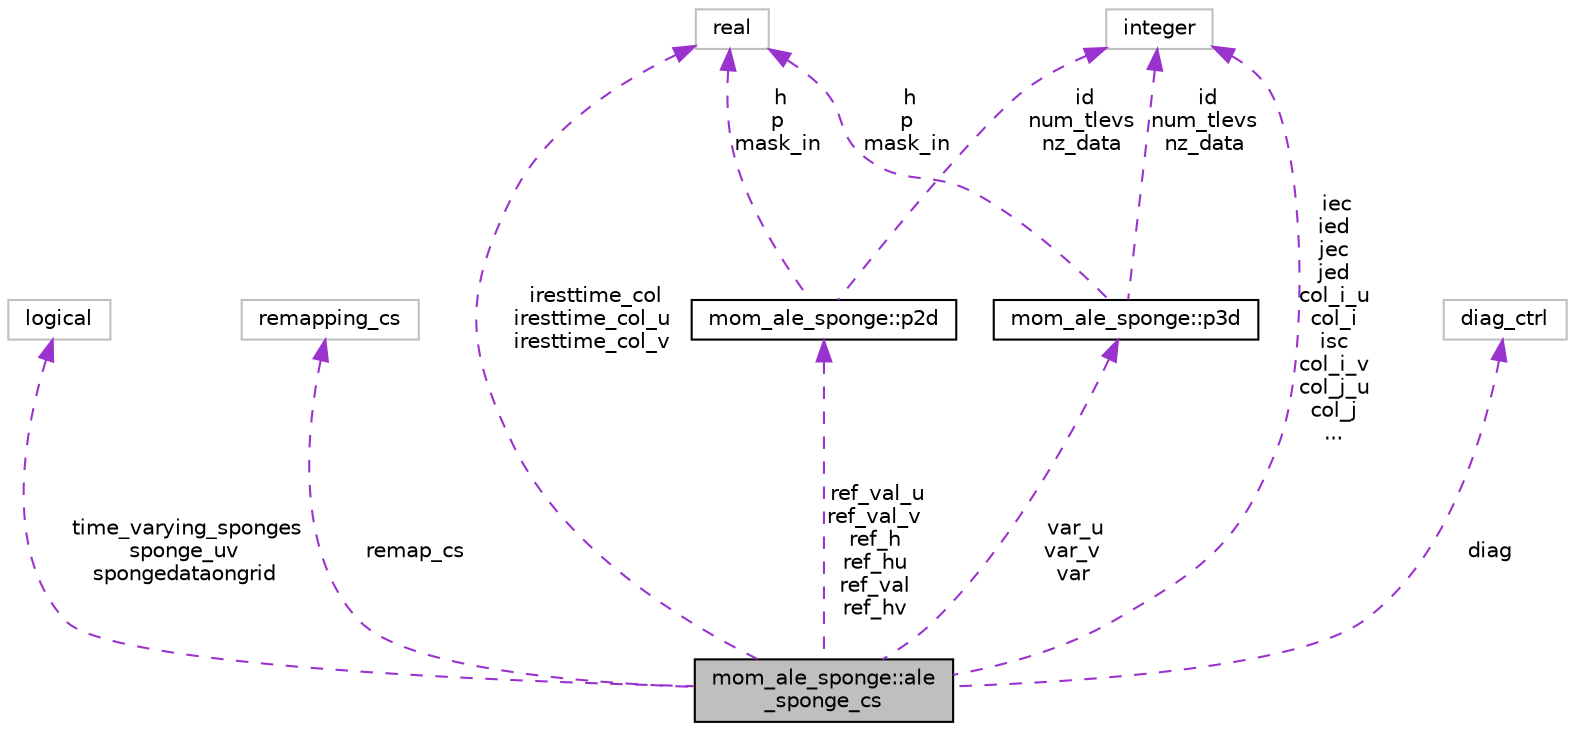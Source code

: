 digraph "mom_ale_sponge::ale_sponge_cs"
{
 // INTERACTIVE_SVG=YES
 // LATEX_PDF_SIZE
  edge [fontname="Helvetica",fontsize="10",labelfontname="Helvetica",labelfontsize="10"];
  node [fontname="Helvetica",fontsize="10",shape=record];
  Node1 [label="mom_ale_sponge::ale\l_sponge_cs",height=0.2,width=0.4,color="black", fillcolor="grey75", style="filled", fontcolor="black",tooltip="ALE sponge control structure."];
  Node2 -> Node1 [dir="back",color="darkorchid3",fontsize="10",style="dashed",label=" time_varying_sponges\nsponge_uv\nspongedataongrid" ,fontname="Helvetica"];
  Node2 [label="logical",height=0.2,width=0.4,color="grey75", fillcolor="white", style="filled",tooltip=" "];
  Node3 -> Node1 [dir="back",color="darkorchid3",fontsize="10",style="dashed",label=" remap_cs" ,fontname="Helvetica"];
  Node3 [label="remapping_cs",height=0.2,width=0.4,color="grey75", fillcolor="white", style="filled",tooltip=" "];
  Node4 -> Node1 [dir="back",color="darkorchid3",fontsize="10",style="dashed",label=" ref_val_u\nref_val_v\nref_h\nref_hu\nref_val\nref_hv" ,fontname="Helvetica"];
  Node4 [label="mom_ale_sponge::p2d",height=0.2,width=0.4,color="black", fillcolor="white", style="filled",URL="$structmom__ale__sponge_1_1p2d.html",tooltip="A structure for creating arrays of pointers to 2D arrays with extra gridding information."];
  Node5 -> Node4 [dir="back",color="darkorchid3",fontsize="10",style="dashed",label=" h\np\nmask_in" ,fontname="Helvetica"];
  Node5 [label="real",height=0.2,width=0.4,color="grey75", fillcolor="white", style="filled",tooltip=" "];
  Node6 -> Node4 [dir="back",color="darkorchid3",fontsize="10",style="dashed",label=" id\nnum_tlevs\nnz_data" ,fontname="Helvetica"];
  Node6 [label="integer",height=0.2,width=0.4,color="grey75", fillcolor="white", style="filled",tooltip=" "];
  Node7 -> Node1 [dir="back",color="darkorchid3",fontsize="10",style="dashed",label=" var_u\nvar_v\nvar" ,fontname="Helvetica"];
  Node7 [label="mom_ale_sponge::p3d",height=0.2,width=0.4,color="black", fillcolor="white", style="filled",URL="$structmom__ale__sponge_1_1p3d.html",tooltip="A structure for creating arrays of pointers to 3D arrays with extra gridding information."];
  Node5 -> Node7 [dir="back",color="darkorchid3",fontsize="10",style="dashed",label=" h\np\nmask_in" ,fontname="Helvetica"];
  Node6 -> Node7 [dir="back",color="darkorchid3",fontsize="10",style="dashed",label=" id\nnum_tlevs\nnz_data" ,fontname="Helvetica"];
  Node8 -> Node1 [dir="back",color="darkorchid3",fontsize="10",style="dashed",label=" diag" ,fontname="Helvetica"];
  Node8 [label="diag_ctrl",height=0.2,width=0.4,color="grey75", fillcolor="white", style="filled",tooltip=" "];
  Node5 -> Node1 [dir="back",color="darkorchid3",fontsize="10",style="dashed",label=" iresttime_col\niresttime_col_u\niresttime_col_v" ,fontname="Helvetica"];
  Node6 -> Node1 [dir="back",color="darkorchid3",fontsize="10",style="dashed",label=" iec\nied\njec\njed\ncol_i_u\ncol_i\nisc\ncol_i_v\ncol_j_u\ncol_j\n..." ,fontname="Helvetica"];
}
